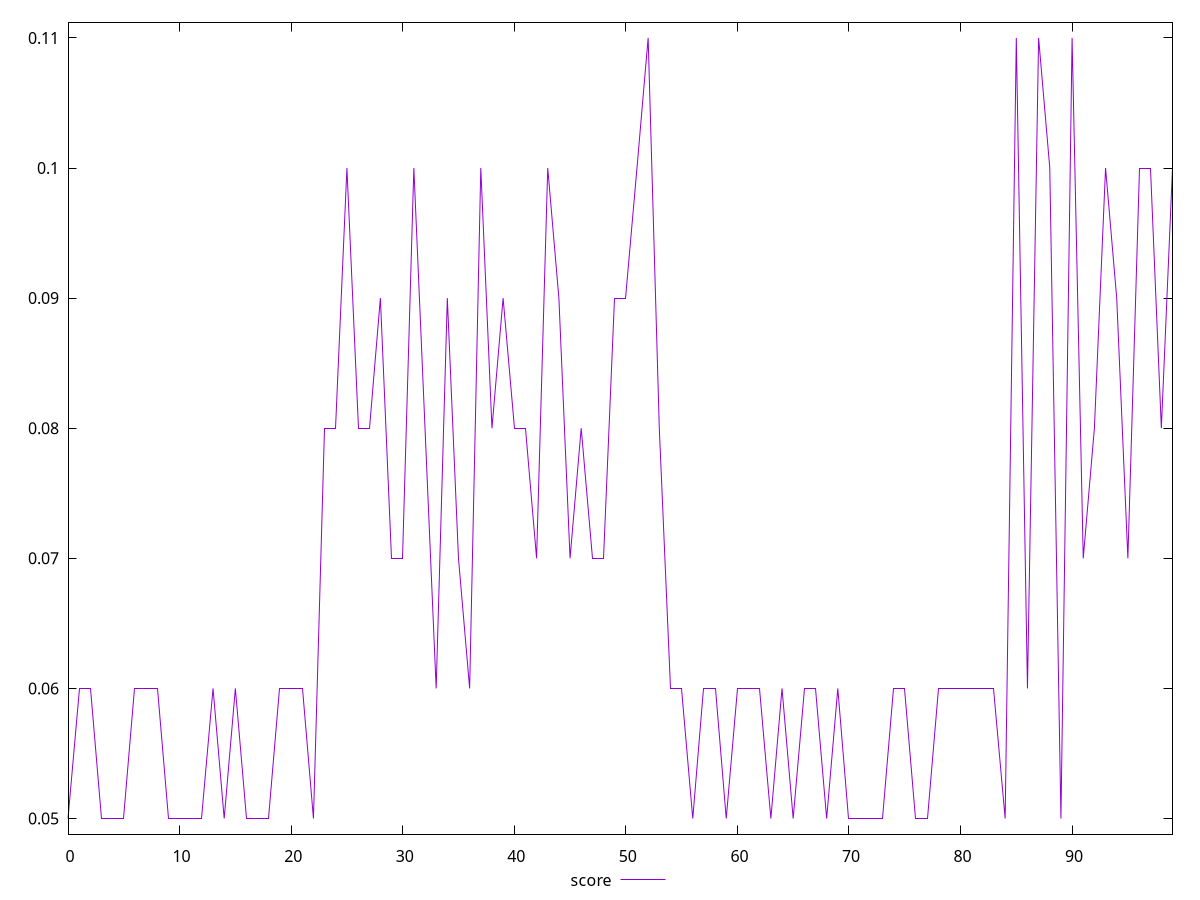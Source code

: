 reset

$score <<EOF
0 0.05
1 0.06
2 0.06
3 0.05
4 0.05
5 0.05
6 0.06
7 0.06
8 0.06
9 0.05
10 0.05
11 0.05
12 0.05
13 0.06
14 0.05
15 0.06
16 0.05
17 0.05
18 0.05
19 0.06
20 0.06
21 0.06
22 0.05
23 0.08
24 0.08
25 0.1
26 0.08
27 0.08
28 0.09
29 0.07
30 0.07
31 0.1
32 0.08
33 0.06
34 0.09
35 0.07
36 0.06
37 0.1
38 0.08
39 0.09
40 0.08
41 0.08
42 0.07
43 0.1
44 0.09
45 0.07
46 0.08
47 0.07
48 0.07
49 0.09
50 0.09
51 0.1
52 0.11
53 0.08
54 0.06
55 0.06
56 0.05
57 0.06
58 0.06
59 0.05
60 0.06
61 0.06
62 0.06
63 0.05
64 0.06
65 0.05
66 0.06
67 0.06
68 0.05
69 0.06
70 0.05
71 0.05
72 0.05
73 0.05
74 0.06
75 0.06
76 0.05
77 0.05
78 0.06
79 0.06
80 0.06
81 0.06
82 0.06
83 0.06
84 0.05
85 0.11
86 0.06
87 0.11
88 0.1
89 0.05
90 0.11
91 0.07
92 0.08
93 0.1
94 0.09
95 0.07
96 0.1
97 0.1
98 0.08
99 0.1
EOF

set key outside below
set xrange [0:99]
set yrange [0.0488:0.11120000000000001]
set trange [0.0488:0.11120000000000001]
set terminal svg size 640, 500 enhanced background rgb 'white'
set output "reprap/interactive/samples/pages+cached+noexternal+nomedia/score/values.svg"

plot $score title "score" with line

reset
